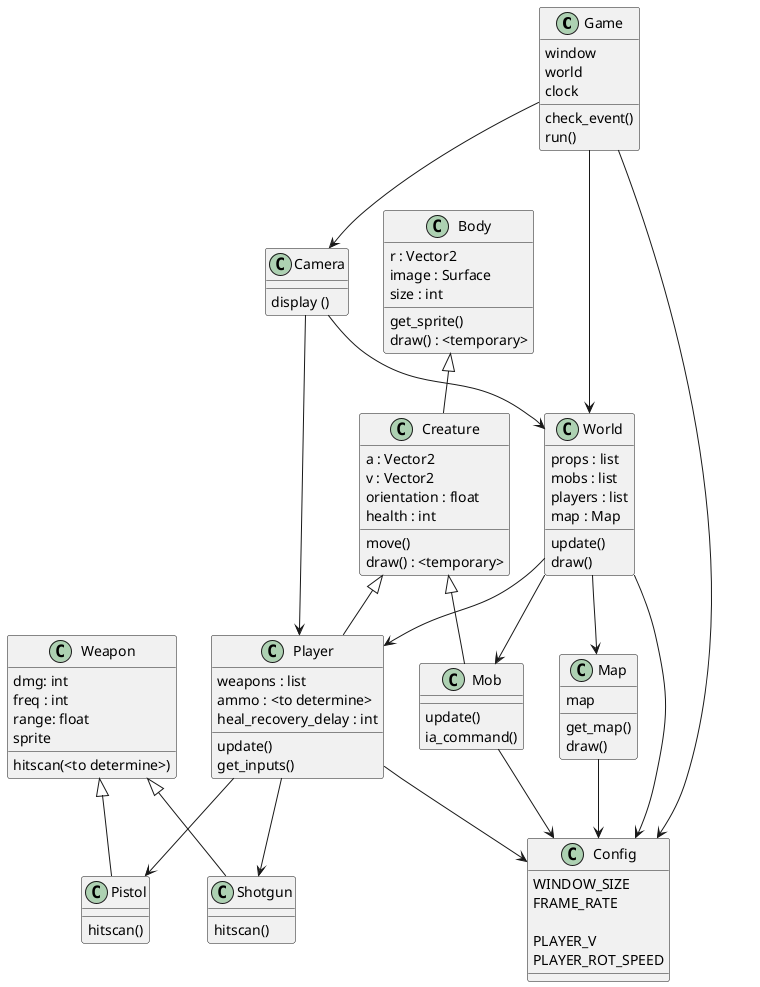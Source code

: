 @startuml game

class Game {
    window
    world
    clock
    check_event()
    run()
}

class Weapon {
    dmg: int
    freq : int
    range: float
    sprite
    
    hitscan(<to determine>)
}

class Pistol {
    hitscan()
}

class Shotgun {
    hitscan()
}

class Body {
    r : Vector2
    image : Surface
    size : int
    get_sprite()
    draw() : <temporary>
}

class Creature {
    a : Vector2
    v : Vector2
    orientation : float
    health : int
    move()
    draw() : <temporary>
}

class Player {
    weapons : list
    ammo : <to determine>
    heal_recovery_delay : int

    update()
    get_inputs()
}

class Mob {
    update()
    ia_command()
}

class Map {
    map 
    get_map()
    draw()
}

class World {
    props : list
    mobs : list
    players : list
    map : Map
    
    update()
    draw()
}

class Camera {
    display ()
}

class Config {
    WINDOW_SIZE
    FRAME_RATE

    PLAYER_V
    PLAYER_ROT_SPEED
}

Game --> World
Game --> Config
Game --> Camera

Camera --> Player
Camera --> World

Body <|-- Creature

Weapon <|-- Shotgun
Weapon <|-- Pistol

Creature <|-- Player
Creature <|-- Mob

Player --> Config
Player --> Pistol
Player --> Shotgun

Mob --> Config

World --> Map
World --> Player
World --> Mob
World --> Config

Map --> Config

@enduml

